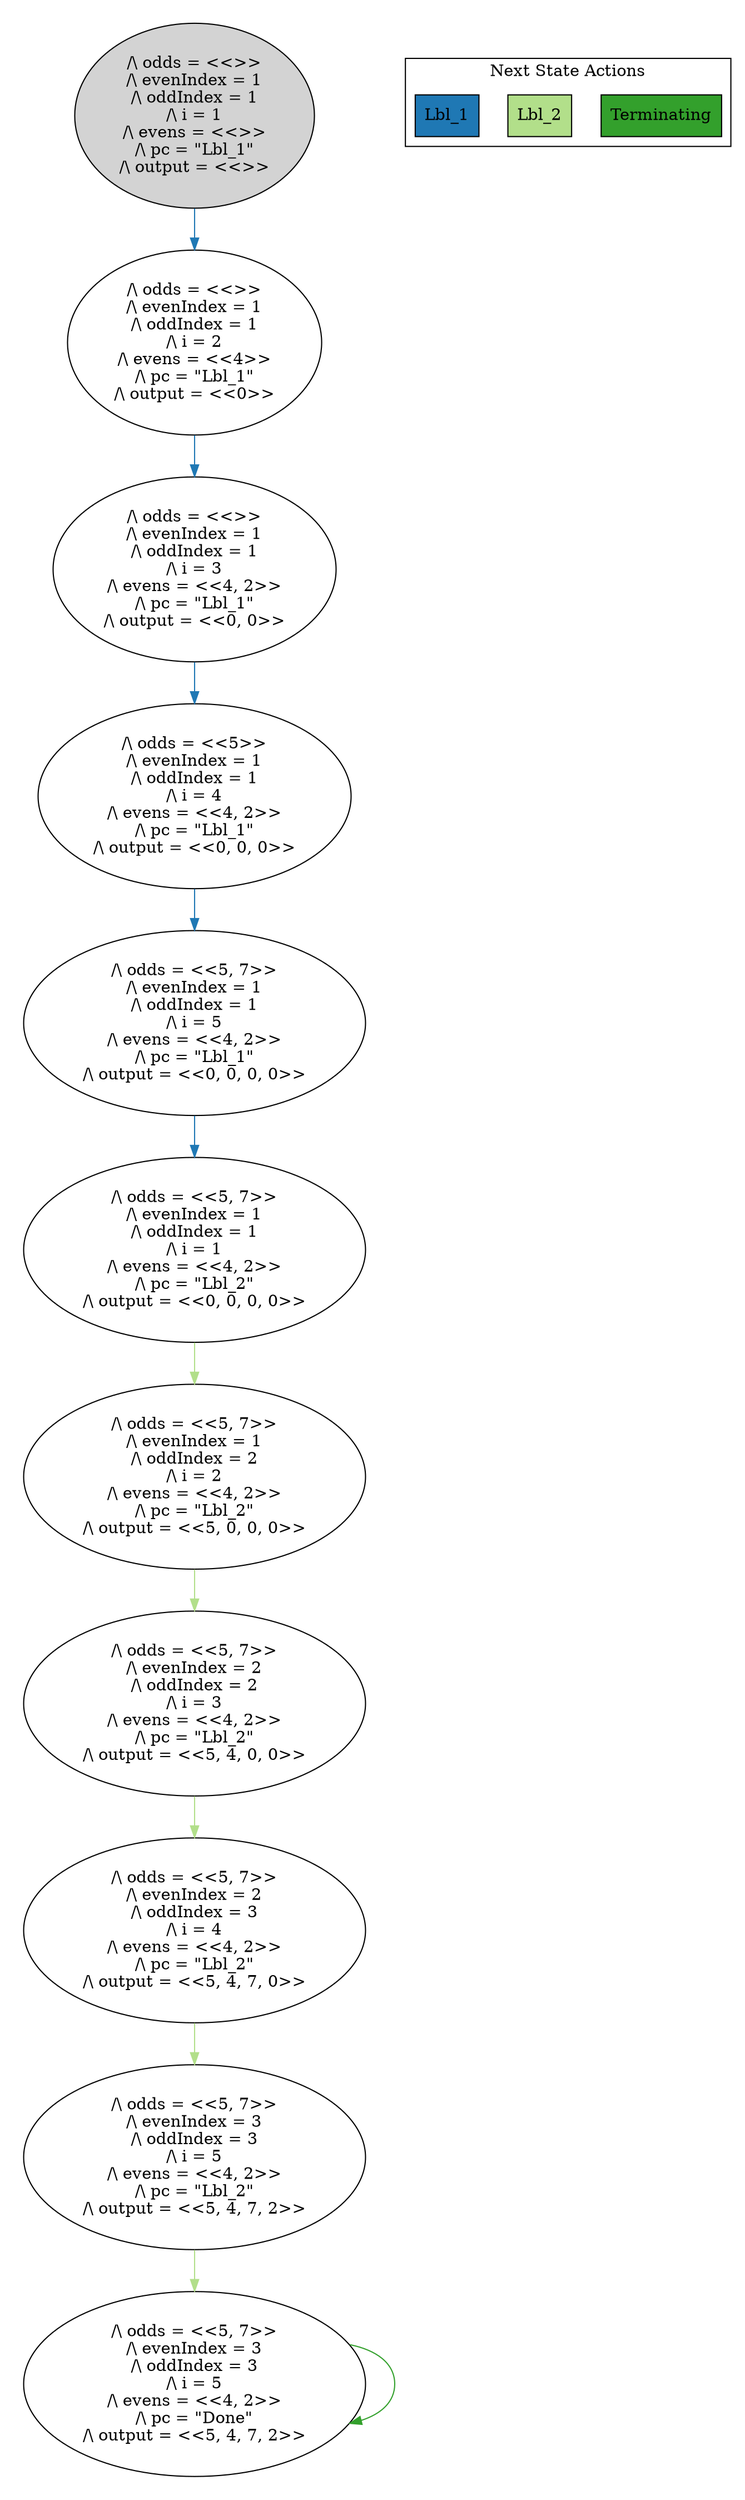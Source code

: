strict digraph DiskGraph {
edge [colorscheme="paired12"]
nodesep=0.35;
subgraph cluster_graph {
color="white";
8750078290259569637 [label="/\\ odds = <<>>\n/\\ evenIndex = 1\n/\\ oddIndex = 1\n/\\ i = 1\n/\\ evens = <<>>\n/\\ pc = \"Lbl_1\"\n/\\ output = <<>>",style = filled]
8750078290259569637 -> 1927413567861768584 [label="",color="2",fontcolor="2"];
1927413567861768584 [label="/\\ odds = <<>>\n/\\ evenIndex = 1\n/\\ oddIndex = 1\n/\\ i = 2\n/\\ evens = <<4>>\n/\\ pc = \"Lbl_1\"\n/\\ output = <<0>>"];
1927413567861768584 -> -6792467209675759518 [label="",color="2",fontcolor="2"];
-6792467209675759518 [label="/\\ odds = <<>>\n/\\ evenIndex = 1\n/\\ oddIndex = 1\n/\\ i = 3\n/\\ evens = <<4, 2>>\n/\\ pc = \"Lbl_1\"\n/\\ output = <<0, 0>>"];
-6792467209675759518 -> -288296410819405481 [label="",color="2",fontcolor="2"];
-288296410819405481 [label="/\\ odds = <<5>>\n/\\ evenIndex = 1\n/\\ oddIndex = 1\n/\\ i = 4\n/\\ evens = <<4, 2>>\n/\\ pc = \"Lbl_1\"\n/\\ output = <<0, 0, 0>>"];
-288296410819405481 -> 3098622770500264492 [label="",color="2",fontcolor="2"];
3098622770500264492 [label="/\\ odds = <<5, 7>>\n/\\ evenIndex = 1\n/\\ oddIndex = 1\n/\\ i = 5\n/\\ evens = <<4, 2>>\n/\\ pc = \"Lbl_1\"\n/\\ output = <<0, 0, 0, 0>>"];
3098622770500264492 -> 7863933908599919908 [label="",color="2",fontcolor="2"];
7863933908599919908 [label="/\\ odds = <<5, 7>>\n/\\ evenIndex = 1\n/\\ oddIndex = 1\n/\\ i = 1\n/\\ evens = <<4, 2>>\n/\\ pc = \"Lbl_2\"\n/\\ output = <<0, 0, 0, 0>>"];
7863933908599919908 -> 5594834157833342949 [label="",color="3",fontcolor="3"];
5594834157833342949 [label="/\\ odds = <<5, 7>>\n/\\ evenIndex = 1\n/\\ oddIndex = 2\n/\\ i = 2\n/\\ evens = <<4, 2>>\n/\\ pc = \"Lbl_2\"\n/\\ output = <<5, 0, 0, 0>>"];
5594834157833342949 -> 6821092128727042765 [label="",color="3",fontcolor="3"];
6821092128727042765 [label="/\\ odds = <<5, 7>>\n/\\ evenIndex = 2\n/\\ oddIndex = 2\n/\\ i = 3\n/\\ evens = <<4, 2>>\n/\\ pc = \"Lbl_2\"\n/\\ output = <<5, 4, 0, 0>>"];
6821092128727042765 -> 3904280746686950252 [label="",color="3",fontcolor="3"];
3904280746686950252 [label="/\\ odds = <<5, 7>>\n/\\ evenIndex = 2\n/\\ oddIndex = 3\n/\\ i = 4\n/\\ evens = <<4, 2>>\n/\\ pc = \"Lbl_2\"\n/\\ output = <<5, 4, 7, 0>>"];
3904280746686950252 -> 5116523559507654416 [label="",color="3",fontcolor="3"];
5116523559507654416 [label="/\\ odds = <<5, 7>>\n/\\ evenIndex = 3\n/\\ oddIndex = 3\n/\\ i = 5\n/\\ evens = <<4, 2>>\n/\\ pc = \"Lbl_2\"\n/\\ output = <<5, 4, 7, 2>>"];
5116523559507654416 -> -1842077604923479835 [label="",color="3",fontcolor="3"];
-1842077604923479835 [label="/\\ odds = <<5, 7>>\n/\\ evenIndex = 3\n/\\ oddIndex = 3\n/\\ i = 5\n/\\ evens = <<4, 2>>\n/\\ pc = \"Done\"\n/\\ output = <<5, 4, 7, 2>>"];
-1842077604923479835 -> -1842077604923479835 [label="",color="4",fontcolor="4"];
{rank = same; 8750078290259569637;}
{rank = same; 1927413567861768584;}
{rank = same; -6792467209675759518;}
{rank = same; -288296410819405481;}
{rank = same; 3098622770500264492;}
{rank = same; 7863933908599919908;}
{rank = same; 5594834157833342949;}
{rank = same; 6821092128727042765;}
{rank = same; 3904280746686950252;}
{rank = same; 5116523559507654416;}
{rank = same; -1842077604923479835;}
}
subgraph cluster_legend {graph[style=bold];label = "Next State Actions" style="solid"
node [ labeljust="l",colorscheme="paired12",style=filled,shape=record ]
Terminating [label="Terminating",fillcolor=4]
Lbl_2 [label="Lbl_2",fillcolor=3]
Lbl_1 [label="Lbl_1",fillcolor=2]
}}